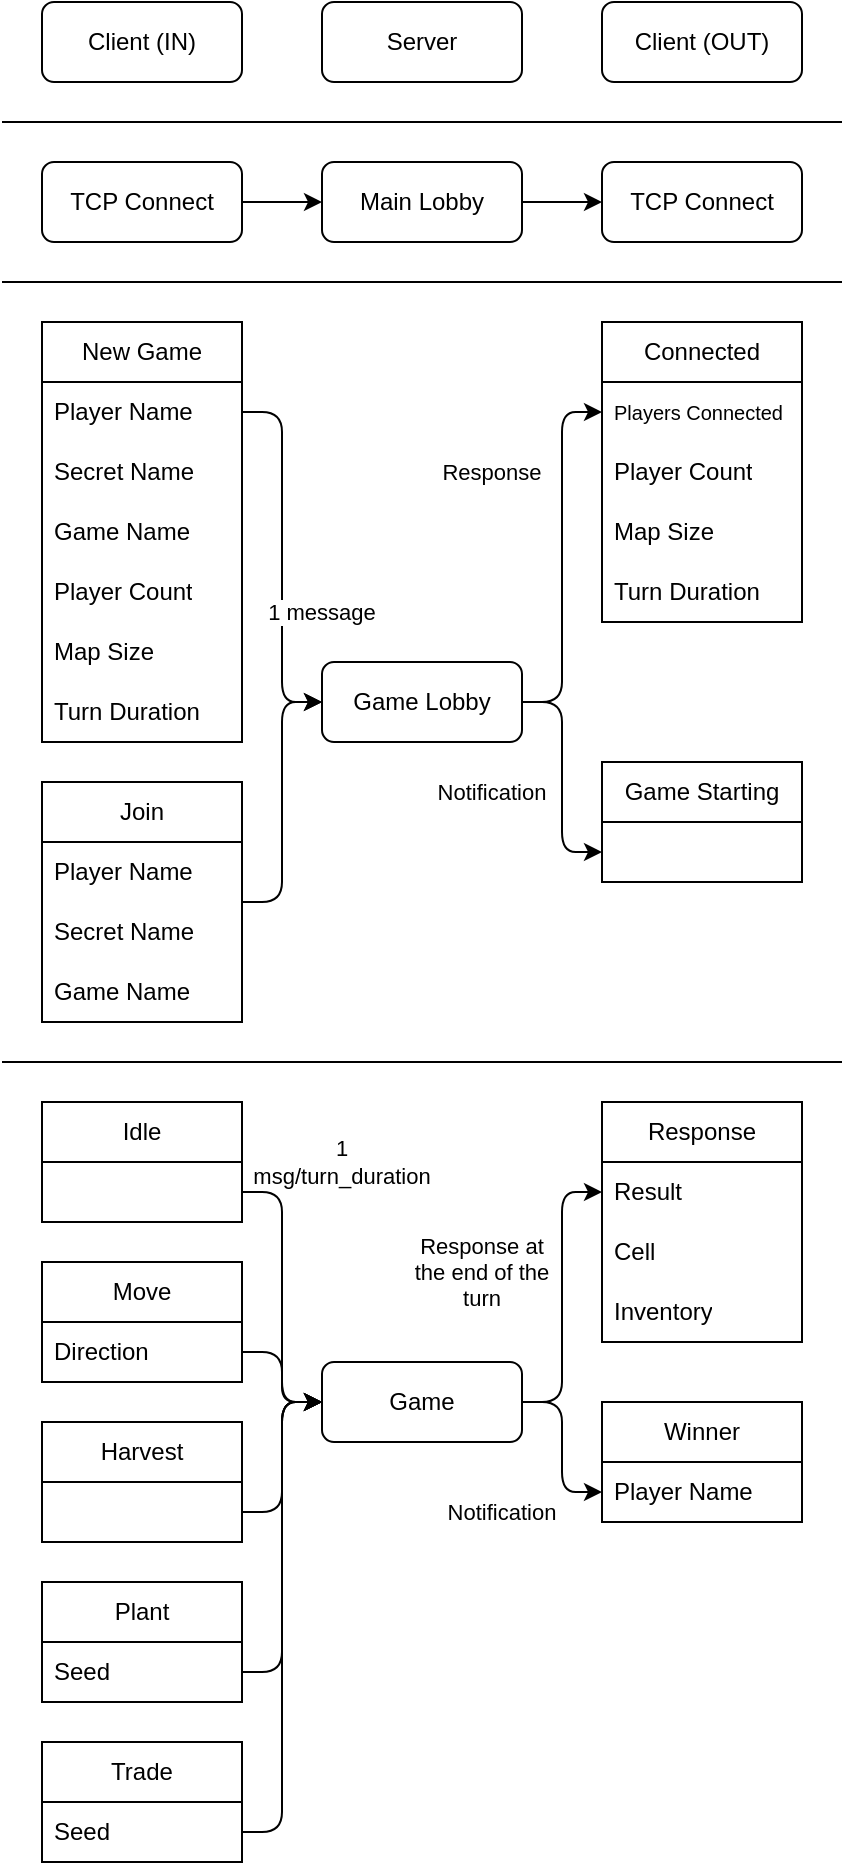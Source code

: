 <mxfile version="28.1.2">
  <diagram name="Page-1" id="7HYdPHNv45TZw615kE65">
    <mxGraphModel dx="979" dy="559" grid="1" gridSize="10" guides="1" tooltips="1" connect="1" arrows="1" fold="1" page="1" pageScale="1" pageWidth="850" pageHeight="1100" math="0" shadow="0">
      <root>
        <mxCell id="0" />
        <mxCell id="1" parent="0" />
        <mxCell id="UFgOw0cDe5J3PnzcRu20-1" value="Client (IN)" style="rounded=1;whiteSpace=wrap;html=1;" vertex="1" parent="1">
          <mxGeometry x="130" y="40" width="100" height="40" as="geometry" />
        </mxCell>
        <mxCell id="UFgOw0cDe5J3PnzcRu20-2" style="edgeStyle=orthogonalEdgeStyle;shape=connector;curved=0;rounded=1;orthogonalLoop=1;jettySize=auto;html=1;exitX=1;exitY=0.5;exitDx=0;exitDy=0;entryX=0;entryY=0.5;entryDx=0;entryDy=0;strokeColor=default;align=center;verticalAlign=middle;fontFamily=Helvetica;fontSize=11;fontColor=default;labelBackgroundColor=default;endArrow=classic;" edge="1" parent="1" source="UFgOw0cDe5J3PnzcRu20-3" target="UFgOw0cDe5J3PnzcRu20-5">
          <mxGeometry relative="1" as="geometry" />
        </mxCell>
        <mxCell id="UFgOw0cDe5J3PnzcRu20-3" value="TCP Connect" style="rounded=1;whiteSpace=wrap;html=1;" vertex="1" parent="1">
          <mxGeometry x="130" y="120" width="100" height="40" as="geometry" />
        </mxCell>
        <mxCell id="UFgOw0cDe5J3PnzcRu20-4" style="edgeStyle=orthogonalEdgeStyle;shape=connector;curved=0;rounded=1;orthogonalLoop=1;jettySize=auto;html=1;exitX=1;exitY=0.5;exitDx=0;exitDy=0;entryX=0;entryY=0.5;entryDx=0;entryDy=0;strokeColor=default;align=center;verticalAlign=middle;fontFamily=Helvetica;fontSize=11;fontColor=default;labelBackgroundColor=default;endArrow=classic;" edge="1" parent="1" source="UFgOw0cDe5J3PnzcRu20-5" target="UFgOw0cDe5J3PnzcRu20-25">
          <mxGeometry relative="1" as="geometry" />
        </mxCell>
        <mxCell id="UFgOw0cDe5J3PnzcRu20-5" value="Main Lobby" style="rounded=1;whiteSpace=wrap;html=1;" vertex="1" parent="1">
          <mxGeometry x="270" y="120" width="100" height="40" as="geometry" />
        </mxCell>
        <mxCell id="UFgOw0cDe5J3PnzcRu20-6" value="New Game" style="swimlane;fontStyle=0;childLayout=stackLayout;horizontal=1;startSize=30;horizontalStack=0;resizeParent=1;resizeParentMax=0;resizeLast=0;collapsible=1;marginBottom=0;whiteSpace=wrap;html=1;" vertex="1" parent="1">
          <mxGeometry x="130" y="200" width="100" height="210" as="geometry">
            <mxRectangle x="120" y="180" width="100" height="30" as="alternateBounds" />
          </mxGeometry>
        </mxCell>
        <mxCell id="UFgOw0cDe5J3PnzcRu20-7" value="Player Name" style="text;strokeColor=none;fillColor=none;align=left;verticalAlign=middle;spacingLeft=4;spacingRight=4;overflow=hidden;points=[[0,0.5],[1,0.5]];portConstraint=eastwest;rotatable=0;whiteSpace=wrap;html=1;" vertex="1" parent="UFgOw0cDe5J3PnzcRu20-6">
          <mxGeometry y="30" width="100" height="30" as="geometry" />
        </mxCell>
        <mxCell id="UFgOw0cDe5J3PnzcRu20-8" value="Secret Name" style="text;strokeColor=none;fillColor=none;align=left;verticalAlign=middle;spacingLeft=4;spacingRight=4;overflow=hidden;points=[[0,0.5],[1,0.5]];portConstraint=eastwest;rotatable=0;whiteSpace=wrap;html=1;" vertex="1" parent="UFgOw0cDe5J3PnzcRu20-6">
          <mxGeometry y="60" width="100" height="30" as="geometry" />
        </mxCell>
        <mxCell id="UFgOw0cDe5J3PnzcRu20-9" value="Game Name" style="text;strokeColor=none;fillColor=none;align=left;verticalAlign=middle;spacingLeft=4;spacingRight=4;overflow=hidden;points=[[0,0.5],[1,0.5]];portConstraint=eastwest;rotatable=0;whiteSpace=wrap;html=1;" vertex="1" parent="UFgOw0cDe5J3PnzcRu20-6">
          <mxGeometry y="90" width="100" height="30" as="geometry" />
        </mxCell>
        <mxCell id="UFgOw0cDe5J3PnzcRu20-10" value="Player Count" style="text;strokeColor=none;fillColor=none;align=left;verticalAlign=middle;spacingLeft=4;spacingRight=4;overflow=hidden;points=[[0,0.5],[1,0.5]];portConstraint=eastwest;rotatable=0;whiteSpace=wrap;html=1;" vertex="1" parent="UFgOw0cDe5J3PnzcRu20-6">
          <mxGeometry y="120" width="100" height="30" as="geometry" />
        </mxCell>
        <mxCell id="UFgOw0cDe5J3PnzcRu20-11" value="&lt;div&gt;Map Size&lt;/div&gt;" style="text;strokeColor=none;fillColor=none;align=left;verticalAlign=middle;spacingLeft=4;spacingRight=4;overflow=hidden;points=[[0,0.5],[1,0.5]];portConstraint=eastwest;rotatable=0;whiteSpace=wrap;html=1;" vertex="1" parent="UFgOw0cDe5J3PnzcRu20-6">
          <mxGeometry y="150" width="100" height="30" as="geometry" />
        </mxCell>
        <mxCell id="UFgOw0cDe5J3PnzcRu20-12" value="Turn Duration" style="text;strokeColor=none;fillColor=none;align=left;verticalAlign=middle;spacingLeft=4;spacingRight=4;overflow=hidden;points=[[0,0.5],[1,0.5]];portConstraint=eastwest;rotatable=0;whiteSpace=wrap;html=1;" vertex="1" parent="UFgOw0cDe5J3PnzcRu20-6">
          <mxGeometry y="180" width="100" height="30" as="geometry" />
        </mxCell>
        <mxCell id="UFgOw0cDe5J3PnzcRu20-13" style="edgeStyle=orthogonalEdgeStyle;shape=connector;curved=0;rounded=1;orthogonalLoop=1;jettySize=auto;html=1;exitX=1;exitY=0.5;exitDx=0;exitDy=0;entryX=0;entryY=0.5;entryDx=0;entryDy=0;strokeColor=default;align=center;verticalAlign=middle;fontFamily=Helvetica;fontSize=11;fontColor=default;labelBackgroundColor=default;endArrow=classic;" edge="1" parent="1" source="UFgOw0cDe5J3PnzcRu20-15" target="UFgOw0cDe5J3PnzcRu20-55">
          <mxGeometry relative="1" as="geometry">
            <mxPoint x="410" y="245" as="targetPoint" />
          </mxGeometry>
        </mxCell>
        <mxCell id="UFgOw0cDe5J3PnzcRu20-14" style="edgeStyle=orthogonalEdgeStyle;shape=connector;curved=0;rounded=1;orthogonalLoop=1;jettySize=auto;html=1;exitX=1;exitY=0.5;exitDx=0;exitDy=0;strokeColor=default;align=center;verticalAlign=middle;fontFamily=Helvetica;fontSize=11;fontColor=default;labelBackgroundColor=default;endArrow=classic;entryX=0;entryY=0.75;entryDx=0;entryDy=0;" edge="1" parent="1" source="UFgOw0cDe5J3PnzcRu20-15" target="UFgOw0cDe5J3PnzcRu20-59">
          <mxGeometry relative="1" as="geometry">
            <mxPoint x="410" y="465" as="targetPoint" />
          </mxGeometry>
        </mxCell>
        <mxCell id="UFgOw0cDe5J3PnzcRu20-15" value="Game Lobby" style="rounded=1;whiteSpace=wrap;html=1;" vertex="1" parent="1">
          <mxGeometry x="270" y="370" width="100" height="40" as="geometry" />
        </mxCell>
        <mxCell id="UFgOw0cDe5J3PnzcRu20-16" style="edgeStyle=orthogonalEdgeStyle;shape=connector;curved=0;rounded=1;orthogonalLoop=1;jettySize=auto;html=1;exitX=1;exitY=0.5;exitDx=0;exitDy=0;entryX=0;entryY=0.5;entryDx=0;entryDy=0;strokeColor=default;align=center;verticalAlign=middle;fontFamily=Helvetica;fontSize=11;fontColor=default;labelBackgroundColor=default;endArrow=classic;" edge="1" parent="1" source="UFgOw0cDe5J3PnzcRu20-17" target="UFgOw0cDe5J3PnzcRu20-15">
          <mxGeometry relative="1" as="geometry" />
        </mxCell>
        <mxCell id="UFgOw0cDe5J3PnzcRu20-17" value="Join" style="swimlane;fontStyle=0;childLayout=stackLayout;horizontal=1;startSize=30;horizontalStack=0;resizeParent=1;resizeParentMax=0;resizeLast=0;collapsible=1;marginBottom=0;whiteSpace=wrap;html=1;" vertex="1" parent="1">
          <mxGeometry x="130" y="430" width="100" height="120" as="geometry">
            <mxRectangle x="120" y="180" width="100" height="30" as="alternateBounds" />
          </mxGeometry>
        </mxCell>
        <mxCell id="UFgOw0cDe5J3PnzcRu20-18" value="Player Name" style="text;strokeColor=none;fillColor=none;align=left;verticalAlign=middle;spacingLeft=4;spacingRight=4;overflow=hidden;points=[[0,0.5],[1,0.5]];portConstraint=eastwest;rotatable=0;whiteSpace=wrap;html=1;" vertex="1" parent="UFgOw0cDe5J3PnzcRu20-17">
          <mxGeometry y="30" width="100" height="30" as="geometry" />
        </mxCell>
        <mxCell id="UFgOw0cDe5J3PnzcRu20-19" value="Secret Name" style="text;strokeColor=none;fillColor=none;align=left;verticalAlign=middle;spacingLeft=4;spacingRight=4;overflow=hidden;points=[[0,0.5],[1,0.5]];portConstraint=eastwest;rotatable=0;whiteSpace=wrap;html=1;" vertex="1" parent="UFgOw0cDe5J3PnzcRu20-17">
          <mxGeometry y="60" width="100" height="30" as="geometry" />
        </mxCell>
        <mxCell id="UFgOw0cDe5J3PnzcRu20-20" value="Game Name" style="text;strokeColor=none;fillColor=none;align=left;verticalAlign=middle;spacingLeft=4;spacingRight=4;overflow=hidden;points=[[0,0.5],[1,0.5]];portConstraint=eastwest;rotatable=0;whiteSpace=wrap;html=1;" vertex="1" parent="UFgOw0cDe5J3PnzcRu20-17">
          <mxGeometry y="90" width="100" height="30" as="geometry" />
        </mxCell>
        <mxCell id="UFgOw0cDe5J3PnzcRu20-21" style="edgeStyle=orthogonalEdgeStyle;rounded=1;orthogonalLoop=1;jettySize=auto;html=1;exitX=1;exitY=0.5;exitDx=0;exitDy=0;entryX=0;entryY=0.5;entryDx=0;entryDy=0;curved=0;" edge="1" parent="1" source="UFgOw0cDe5J3PnzcRu20-7" target="UFgOw0cDe5J3PnzcRu20-15">
          <mxGeometry relative="1" as="geometry" />
        </mxCell>
        <mxCell id="UFgOw0cDe5J3PnzcRu20-22" style="edgeStyle=orthogonalEdgeStyle;shape=connector;curved=0;rounded=1;orthogonalLoop=1;jettySize=auto;html=1;exitX=1;exitY=0.5;exitDx=0;exitDy=0;entryX=0;entryY=0.5;entryDx=0;entryDy=0;strokeColor=default;align=center;verticalAlign=middle;fontFamily=Helvetica;fontSize=11;fontColor=default;labelBackgroundColor=default;endArrow=classic;" edge="1" parent="1" source="UFgOw0cDe5J3PnzcRu20-24" target="UFgOw0cDe5J3PnzcRu20-43">
          <mxGeometry relative="1" as="geometry" />
        </mxCell>
        <mxCell id="UFgOw0cDe5J3PnzcRu20-23" style="edgeStyle=orthogonalEdgeStyle;shape=connector;curved=0;rounded=1;orthogonalLoop=1;jettySize=auto;html=1;exitX=1;exitY=0.5;exitDx=0;exitDy=0;entryX=0;entryY=0.5;entryDx=0;entryDy=0;strokeColor=default;align=center;verticalAlign=middle;fontFamily=Helvetica;fontSize=11;fontColor=default;labelBackgroundColor=default;endArrow=classic;" edge="1" parent="1" source="UFgOw0cDe5J3PnzcRu20-24" target="UFgOw0cDe5J3PnzcRu20-52">
          <mxGeometry relative="1" as="geometry" />
        </mxCell>
        <mxCell id="UFgOw0cDe5J3PnzcRu20-24" value="Game" style="rounded=1;whiteSpace=wrap;html=1;" vertex="1" parent="1">
          <mxGeometry x="270" y="720" width="100" height="40" as="geometry" />
        </mxCell>
        <mxCell id="UFgOw0cDe5J3PnzcRu20-25" value="TCP Connect" style="rounded=1;whiteSpace=wrap;html=1;" vertex="1" parent="1">
          <mxGeometry x="410" y="120" width="100" height="40" as="geometry" />
        </mxCell>
        <mxCell id="UFgOw0cDe5J3PnzcRu20-26" value="Server" style="rounded=1;whiteSpace=wrap;html=1;" vertex="1" parent="1">
          <mxGeometry x="270" y="40" width="100" height="40" as="geometry" />
        </mxCell>
        <mxCell id="UFgOw0cDe5J3PnzcRu20-27" value="Client (OUT)" style="rounded=1;whiteSpace=wrap;html=1;" vertex="1" parent="1">
          <mxGeometry x="410" y="40" width="100" height="40" as="geometry" />
        </mxCell>
        <mxCell id="UFgOw0cDe5J3PnzcRu20-28" value="" style="endArrow=none;html=1;rounded=1;strokeColor=default;align=center;verticalAlign=middle;fontFamily=Helvetica;fontSize=11;fontColor=default;labelBackgroundColor=default;edgeStyle=orthogonalEdgeStyle;curved=0;" edge="1" parent="1">
          <mxGeometry width="50" height="50" relative="1" as="geometry">
            <mxPoint x="110" y="100" as="sourcePoint" />
            <mxPoint x="530" y="100" as="targetPoint" />
          </mxGeometry>
        </mxCell>
        <mxCell id="UFgOw0cDe5J3PnzcRu20-29" value="" style="endArrow=none;html=1;rounded=1;strokeColor=default;align=center;verticalAlign=middle;fontFamily=Helvetica;fontSize=11;fontColor=default;labelBackgroundColor=default;edgeStyle=orthogonalEdgeStyle;curved=0;" edge="1" parent="1">
          <mxGeometry width="50" height="50" relative="1" as="geometry">
            <mxPoint x="110" y="180" as="sourcePoint" />
            <mxPoint x="530" y="180" as="targetPoint" />
          </mxGeometry>
        </mxCell>
        <mxCell id="UFgOw0cDe5J3PnzcRu20-30" value="" style="endArrow=none;html=1;rounded=1;strokeColor=default;align=center;verticalAlign=middle;fontFamily=Helvetica;fontSize=11;fontColor=default;labelBackgroundColor=default;edgeStyle=orthogonalEdgeStyle;curved=0;" edge="1" parent="1">
          <mxGeometry width="50" height="50" relative="1" as="geometry">
            <mxPoint x="110" y="570" as="sourcePoint" />
            <mxPoint x="530" y="570" as="targetPoint" />
          </mxGeometry>
        </mxCell>
        <mxCell id="UFgOw0cDe5J3PnzcRu20-31" value="Move" style="swimlane;fontStyle=0;childLayout=stackLayout;horizontal=1;startSize=30;horizontalStack=0;resizeParent=1;resizeParentMax=0;resizeLast=0;collapsible=1;marginBottom=0;whiteSpace=wrap;html=1;" vertex="1" parent="1">
          <mxGeometry x="130" y="670" width="100" height="60" as="geometry">
            <mxRectangle x="120" y="180" width="100" height="30" as="alternateBounds" />
          </mxGeometry>
        </mxCell>
        <mxCell id="UFgOw0cDe5J3PnzcRu20-32" value="Direction" style="text;strokeColor=none;fillColor=none;align=left;verticalAlign=middle;spacingLeft=4;spacingRight=4;overflow=hidden;points=[[0,0.5],[1,0.5]];portConstraint=eastwest;rotatable=0;whiteSpace=wrap;html=1;" vertex="1" parent="UFgOw0cDe5J3PnzcRu20-31">
          <mxGeometry y="30" width="100" height="30" as="geometry" />
        </mxCell>
        <mxCell id="UFgOw0cDe5J3PnzcRu20-33" style="edgeStyle=orthogonalEdgeStyle;shape=connector;curved=0;rounded=1;orthogonalLoop=1;jettySize=auto;html=1;exitX=1;exitY=0.75;exitDx=0;exitDy=0;entryX=0;entryY=0.5;entryDx=0;entryDy=0;strokeColor=default;align=center;verticalAlign=middle;fontFamily=Helvetica;fontSize=11;fontColor=default;labelBackgroundColor=default;endArrow=classic;" edge="1" parent="1" source="UFgOw0cDe5J3PnzcRu20-34" target="UFgOw0cDe5J3PnzcRu20-24">
          <mxGeometry relative="1" as="geometry" />
        </mxCell>
        <mxCell id="UFgOw0cDe5J3PnzcRu20-34" value="Idle" style="swimlane;fontStyle=0;childLayout=stackLayout;horizontal=1;startSize=30;horizontalStack=0;resizeParent=1;resizeParentMax=0;resizeLast=0;collapsible=1;marginBottom=0;whiteSpace=wrap;html=1;" vertex="1" parent="1">
          <mxGeometry x="130" y="590" width="100" height="60" as="geometry">
            <mxRectangle x="120" y="180" width="100" height="30" as="alternateBounds" />
          </mxGeometry>
        </mxCell>
        <mxCell id="UFgOw0cDe5J3PnzcRu20-35" value="Plant" style="swimlane;fontStyle=0;childLayout=stackLayout;horizontal=1;startSize=30;horizontalStack=0;resizeParent=1;resizeParentMax=0;resizeLast=0;collapsible=1;marginBottom=0;whiteSpace=wrap;html=1;" vertex="1" parent="1">
          <mxGeometry x="130" y="830" width="100" height="60" as="geometry">
            <mxRectangle x="120" y="180" width="100" height="30" as="alternateBounds" />
          </mxGeometry>
        </mxCell>
        <mxCell id="UFgOw0cDe5J3PnzcRu20-36" value="Seed" style="text;strokeColor=none;fillColor=none;align=left;verticalAlign=middle;spacingLeft=4;spacingRight=4;overflow=hidden;points=[[0,0.5],[1,0.5]];portConstraint=eastwest;rotatable=0;whiteSpace=wrap;html=1;" vertex="1" parent="UFgOw0cDe5J3PnzcRu20-35">
          <mxGeometry y="30" width="100" height="30" as="geometry" />
        </mxCell>
        <mxCell id="UFgOw0cDe5J3PnzcRu20-37" value="Trade" style="swimlane;fontStyle=0;childLayout=stackLayout;horizontal=1;startSize=30;horizontalStack=0;resizeParent=1;resizeParentMax=0;resizeLast=0;collapsible=1;marginBottom=0;whiteSpace=wrap;html=1;" vertex="1" parent="1">
          <mxGeometry x="130" y="910" width="100" height="60" as="geometry">
            <mxRectangle x="120" y="180" width="100" height="30" as="alternateBounds" />
          </mxGeometry>
        </mxCell>
        <mxCell id="UFgOw0cDe5J3PnzcRu20-38" value="Seed" style="text;strokeColor=none;fillColor=none;align=left;verticalAlign=middle;spacingLeft=4;spacingRight=4;overflow=hidden;points=[[0,0.5],[1,0.5]];portConstraint=eastwest;rotatable=0;whiteSpace=wrap;html=1;" vertex="1" parent="UFgOw0cDe5J3PnzcRu20-37">
          <mxGeometry y="30" width="100" height="30" as="geometry" />
        </mxCell>
        <mxCell id="UFgOw0cDe5J3PnzcRu20-39" style="edgeStyle=orthogonalEdgeStyle;shape=connector;curved=0;rounded=1;orthogonalLoop=1;jettySize=auto;html=1;exitX=1;exitY=0.5;exitDx=0;exitDy=0;entryX=0;entryY=0.5;entryDx=0;entryDy=0;strokeColor=default;align=center;verticalAlign=middle;fontFamily=Helvetica;fontSize=11;fontColor=default;labelBackgroundColor=default;endArrow=classic;" edge="1" parent="1" source="UFgOw0cDe5J3PnzcRu20-32" target="UFgOw0cDe5J3PnzcRu20-24">
          <mxGeometry relative="1" as="geometry" />
        </mxCell>
        <mxCell id="UFgOw0cDe5J3PnzcRu20-40" style="edgeStyle=orthogonalEdgeStyle;shape=connector;curved=0;rounded=1;orthogonalLoop=1;jettySize=auto;html=1;exitX=1;exitY=0.5;exitDx=0;exitDy=0;entryX=0;entryY=0.5;entryDx=0;entryDy=0;strokeColor=default;align=center;verticalAlign=middle;fontFamily=Helvetica;fontSize=11;fontColor=default;labelBackgroundColor=default;endArrow=classic;" edge="1" parent="1" source="UFgOw0cDe5J3PnzcRu20-36" target="UFgOw0cDe5J3PnzcRu20-24">
          <mxGeometry relative="1" as="geometry">
            <mxPoint x="260" y="840" as="targetPoint" />
            <Array as="points">
              <mxPoint x="250" y="875" />
              <mxPoint x="250" y="740" />
            </Array>
          </mxGeometry>
        </mxCell>
        <mxCell id="UFgOw0cDe5J3PnzcRu20-41" style="edgeStyle=orthogonalEdgeStyle;shape=connector;curved=0;rounded=1;orthogonalLoop=1;jettySize=auto;html=1;exitX=1;exitY=0.5;exitDx=0;exitDy=0;entryX=0;entryY=0.5;entryDx=0;entryDy=0;strokeColor=default;align=center;verticalAlign=middle;fontFamily=Helvetica;fontSize=11;fontColor=default;labelBackgroundColor=default;endArrow=classic;" edge="1" parent="1" source="UFgOw0cDe5J3PnzcRu20-38" target="UFgOw0cDe5J3PnzcRu20-24">
          <mxGeometry relative="1" as="geometry">
            <mxPoint x="260" y="840" as="targetPoint" />
          </mxGeometry>
        </mxCell>
        <mxCell id="UFgOw0cDe5J3PnzcRu20-42" value="Response" style="swimlane;fontStyle=0;childLayout=stackLayout;horizontal=1;startSize=30;horizontalStack=0;resizeParent=1;resizeParentMax=0;resizeLast=0;collapsible=1;marginBottom=0;whiteSpace=wrap;html=1;" vertex="1" parent="1">
          <mxGeometry x="410" y="590" width="100" height="120" as="geometry">
            <mxRectangle x="120" y="180" width="100" height="30" as="alternateBounds" />
          </mxGeometry>
        </mxCell>
        <mxCell id="UFgOw0cDe5J3PnzcRu20-43" value="Result" style="text;strokeColor=none;fillColor=none;align=left;verticalAlign=middle;spacingLeft=4;spacingRight=4;overflow=hidden;points=[[0,0.5],[1,0.5]];portConstraint=eastwest;rotatable=0;whiteSpace=wrap;html=1;" vertex="1" parent="UFgOw0cDe5J3PnzcRu20-42">
          <mxGeometry y="30" width="100" height="30" as="geometry" />
        </mxCell>
        <mxCell id="UFgOw0cDe5J3PnzcRu20-44" value="Cell" style="text;strokeColor=none;fillColor=none;align=left;verticalAlign=middle;spacingLeft=4;spacingRight=4;overflow=hidden;points=[[0,0.5],[1,0.5]];portConstraint=eastwest;rotatable=0;whiteSpace=wrap;html=1;" vertex="1" parent="UFgOw0cDe5J3PnzcRu20-42">
          <mxGeometry y="60" width="100" height="30" as="geometry" />
        </mxCell>
        <mxCell id="UFgOw0cDe5J3PnzcRu20-45" value="Inventory" style="text;strokeColor=none;fillColor=none;align=left;verticalAlign=middle;spacingLeft=4;spacingRight=4;overflow=hidden;points=[[0,0.5],[1,0.5]];portConstraint=eastwest;rotatable=0;whiteSpace=wrap;html=1;" vertex="1" parent="UFgOw0cDe5J3PnzcRu20-42">
          <mxGeometry y="90" width="100" height="30" as="geometry" />
        </mxCell>
        <mxCell id="UFgOw0cDe5J3PnzcRu20-46" value="1 message" style="text;html=1;align=center;verticalAlign=middle;whiteSpace=wrap;rounded=0;fontFamily=Helvetica;fontSize=11;fontColor=default;labelBackgroundColor=default;" vertex="1" parent="1">
          <mxGeometry x="240" y="330" width="60" height="30" as="geometry" />
        </mxCell>
        <mxCell id="UFgOw0cDe5J3PnzcRu20-47" value="1 msg/turn_duration" style="text;html=1;align=center;verticalAlign=middle;whiteSpace=wrap;rounded=0;fontFamily=Helvetica;fontSize=11;fontColor=default;labelBackgroundColor=default;fillColor=none;" vertex="1" parent="1">
          <mxGeometry x="240" y="605" width="80" height="30" as="geometry" />
        </mxCell>
        <mxCell id="UFgOw0cDe5J3PnzcRu20-48" value="Response" style="text;html=1;align=center;verticalAlign=middle;whiteSpace=wrap;rounded=0;fontFamily=Helvetica;fontSize=11;fontColor=default;labelBackgroundColor=default;" vertex="1" parent="1">
          <mxGeometry x="325" y="260" width="60" height="30" as="geometry" />
        </mxCell>
        <mxCell id="UFgOw0cDe5J3PnzcRu20-49" value="Notification" style="text;html=1;align=center;verticalAlign=middle;whiteSpace=wrap;rounded=0;fontFamily=Helvetica;fontSize=11;fontColor=default;labelBackgroundColor=default;" vertex="1" parent="1">
          <mxGeometry x="320" y="420" width="70" height="30" as="geometry" />
        </mxCell>
        <mxCell id="UFgOw0cDe5J3PnzcRu20-50" value="Response at the end of the turn" style="text;html=1;align=center;verticalAlign=middle;whiteSpace=wrap;rounded=0;fontFamily=Helvetica;fontSize=11;fontColor=default;labelBackgroundColor=default;fillColor=none;" vertex="1" parent="1">
          <mxGeometry x="310" y="660" width="80" height="30" as="geometry" />
        </mxCell>
        <mxCell id="UFgOw0cDe5J3PnzcRu20-51" value="Winner" style="swimlane;fontStyle=0;childLayout=stackLayout;horizontal=1;startSize=30;horizontalStack=0;resizeParent=1;resizeParentMax=0;resizeLast=0;collapsible=1;marginBottom=0;whiteSpace=wrap;html=1;" vertex="1" parent="1">
          <mxGeometry x="410" y="740" width="100" height="60" as="geometry">
            <mxRectangle x="120" y="180" width="100" height="30" as="alternateBounds" />
          </mxGeometry>
        </mxCell>
        <mxCell id="UFgOw0cDe5J3PnzcRu20-52" value="Player Name" style="text;strokeColor=none;fillColor=none;align=left;verticalAlign=middle;spacingLeft=4;spacingRight=4;overflow=hidden;points=[[0,0.5],[1,0.5]];portConstraint=eastwest;rotatable=0;whiteSpace=wrap;html=1;" vertex="1" parent="UFgOw0cDe5J3PnzcRu20-51">
          <mxGeometry y="30" width="100" height="30" as="geometry" />
        </mxCell>
        <mxCell id="UFgOw0cDe5J3PnzcRu20-53" value="Notification" style="text;html=1;align=center;verticalAlign=middle;whiteSpace=wrap;rounded=0;fontFamily=Helvetica;fontSize=11;fontColor=default;labelBackgroundColor=default;" vertex="1" parent="1">
          <mxGeometry x="325" y="780" width="70" height="30" as="geometry" />
        </mxCell>
        <mxCell id="UFgOw0cDe5J3PnzcRu20-54" value="Connected" style="swimlane;fontStyle=0;childLayout=stackLayout;horizontal=1;startSize=30;horizontalStack=0;resizeParent=1;resizeParentMax=0;resizeLast=0;collapsible=1;marginBottom=0;whiteSpace=wrap;html=1;" vertex="1" parent="1">
          <mxGeometry x="410" y="200" width="100" height="150" as="geometry">
            <mxRectangle x="120" y="180" width="100" height="30" as="alternateBounds" />
          </mxGeometry>
        </mxCell>
        <mxCell id="UFgOw0cDe5J3PnzcRu20-55" value="Players Connected" style="text;strokeColor=none;fillColor=none;align=left;verticalAlign=middle;spacingLeft=4;spacingRight=4;overflow=hidden;points=[[0,0.5],[1,0.5]];portConstraint=eastwest;rotatable=0;whiteSpace=wrap;html=1;fontSize=10;" vertex="1" parent="UFgOw0cDe5J3PnzcRu20-54">
          <mxGeometry y="30" width="100" height="30" as="geometry" />
        </mxCell>
        <mxCell id="UFgOw0cDe5J3PnzcRu20-56" value="Player Count" style="text;strokeColor=none;fillColor=none;align=left;verticalAlign=middle;spacingLeft=4;spacingRight=4;overflow=hidden;points=[[0,0.5],[1,0.5]];portConstraint=eastwest;rotatable=0;whiteSpace=wrap;html=1;" vertex="1" parent="UFgOw0cDe5J3PnzcRu20-54">
          <mxGeometry y="60" width="100" height="30" as="geometry" />
        </mxCell>
        <mxCell id="UFgOw0cDe5J3PnzcRu20-57" value="&lt;div&gt;Map Size&lt;/div&gt;" style="text;strokeColor=none;fillColor=none;align=left;verticalAlign=middle;spacingLeft=4;spacingRight=4;overflow=hidden;points=[[0,0.5],[1,0.5]];portConstraint=eastwest;rotatable=0;whiteSpace=wrap;html=1;" vertex="1" parent="UFgOw0cDe5J3PnzcRu20-54">
          <mxGeometry y="90" width="100" height="30" as="geometry" />
        </mxCell>
        <mxCell id="UFgOw0cDe5J3PnzcRu20-58" value="Turn Duration" style="text;strokeColor=none;fillColor=none;align=left;verticalAlign=middle;spacingLeft=4;spacingRight=4;overflow=hidden;points=[[0,0.5],[1,0.5]];portConstraint=eastwest;rotatable=0;whiteSpace=wrap;html=1;" vertex="1" parent="UFgOw0cDe5J3PnzcRu20-54">
          <mxGeometry y="120" width="100" height="30" as="geometry" />
        </mxCell>
        <mxCell id="UFgOw0cDe5J3PnzcRu20-59" value="Game Starting" style="swimlane;fontStyle=0;childLayout=stackLayout;horizontal=1;startSize=30;horizontalStack=0;resizeParent=1;resizeParentMax=0;resizeLast=0;collapsible=1;marginBottom=0;whiteSpace=wrap;html=1;" vertex="1" parent="1">
          <mxGeometry x="410" y="420" width="100" height="60" as="geometry">
            <mxRectangle x="120" y="180" width="100" height="30" as="alternateBounds" />
          </mxGeometry>
        </mxCell>
        <mxCell id="UFgOw0cDe5J3PnzcRu20-63" style="edgeStyle=orthogonalEdgeStyle;shape=connector;curved=0;rounded=1;orthogonalLoop=1;jettySize=auto;html=1;exitX=1;exitY=0.75;exitDx=0;exitDy=0;entryX=0;entryY=0.5;entryDx=0;entryDy=0;strokeColor=default;align=center;verticalAlign=middle;fontFamily=Helvetica;fontSize=11;fontColor=default;labelBackgroundColor=default;endArrow=classic;" edge="1" parent="1" source="UFgOw0cDe5J3PnzcRu20-60" target="UFgOw0cDe5J3PnzcRu20-24">
          <mxGeometry relative="1" as="geometry" />
        </mxCell>
        <mxCell id="UFgOw0cDe5J3PnzcRu20-60" value="Harvest" style="swimlane;fontStyle=0;childLayout=stackLayout;horizontal=1;startSize=30;horizontalStack=0;resizeParent=1;resizeParentMax=0;resizeLast=0;collapsible=1;marginBottom=0;whiteSpace=wrap;html=1;" vertex="1" parent="1">
          <mxGeometry x="130" y="750" width="100" height="60" as="geometry">
            <mxRectangle x="120" y="180" width="100" height="30" as="alternateBounds" />
          </mxGeometry>
        </mxCell>
      </root>
    </mxGraphModel>
  </diagram>
</mxfile>
